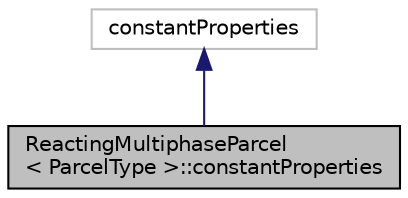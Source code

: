digraph "ReactingMultiphaseParcel&lt; ParcelType &gt;::constantProperties"
{
  bgcolor="transparent";
  edge [fontname="Helvetica",fontsize="10",labelfontname="Helvetica",labelfontsize="10"];
  node [fontname="Helvetica",fontsize="10",shape=record];
  Node1 [label="ReactingMultiphaseParcel\l\< ParcelType \>::constantProperties",height=0.2,width=0.4,color="black", fillcolor="grey75", style="filled" fontcolor="black"];
  Node2 -> Node1 [dir="back",color="midnightblue",fontsize="10",style="solid",fontname="Helvetica"];
  Node2 [label="constantProperties",height=0.2,width=0.4,color="grey75"];
}
